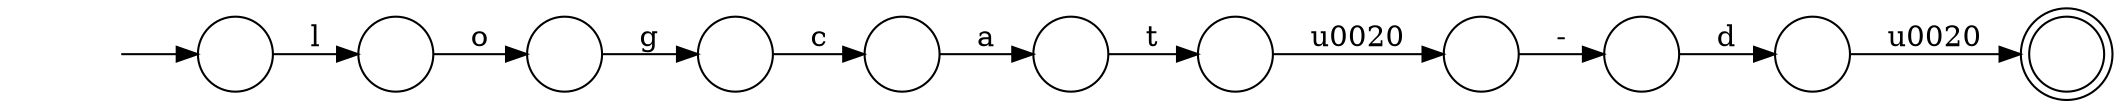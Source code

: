 digraph Automaton {
  rankdir = LR;
  0 [shape=circle,label=""];
  0 -> 6 [label="d"]
  1 [shape=circle,label=""];
  1 -> 0 [label="-"]
  2 [shape=circle,label=""];
  2 -> 5 [label="o"]
  3 [shape=circle,label=""];
  3 -> 8 [label="a"]
  4 [shape=circle,label=""];
  4 -> 3 [label="c"]
  5 [shape=circle,label=""];
  5 -> 4 [label="g"]
  6 [shape=circle,label=""];
  6 -> 9 [label="\u0020"]
  7 [shape=circle,label=""];
  initial [shape=plaintext,label=""];
  initial -> 7
  7 -> 2 [label="l"]
  8 [shape=circle,label=""];
  8 -> 10 [label="t"]
  9 [shape=doublecircle,label=""];
  10 [shape=circle,label=""];
  10 -> 1 [label="\u0020"]
}
